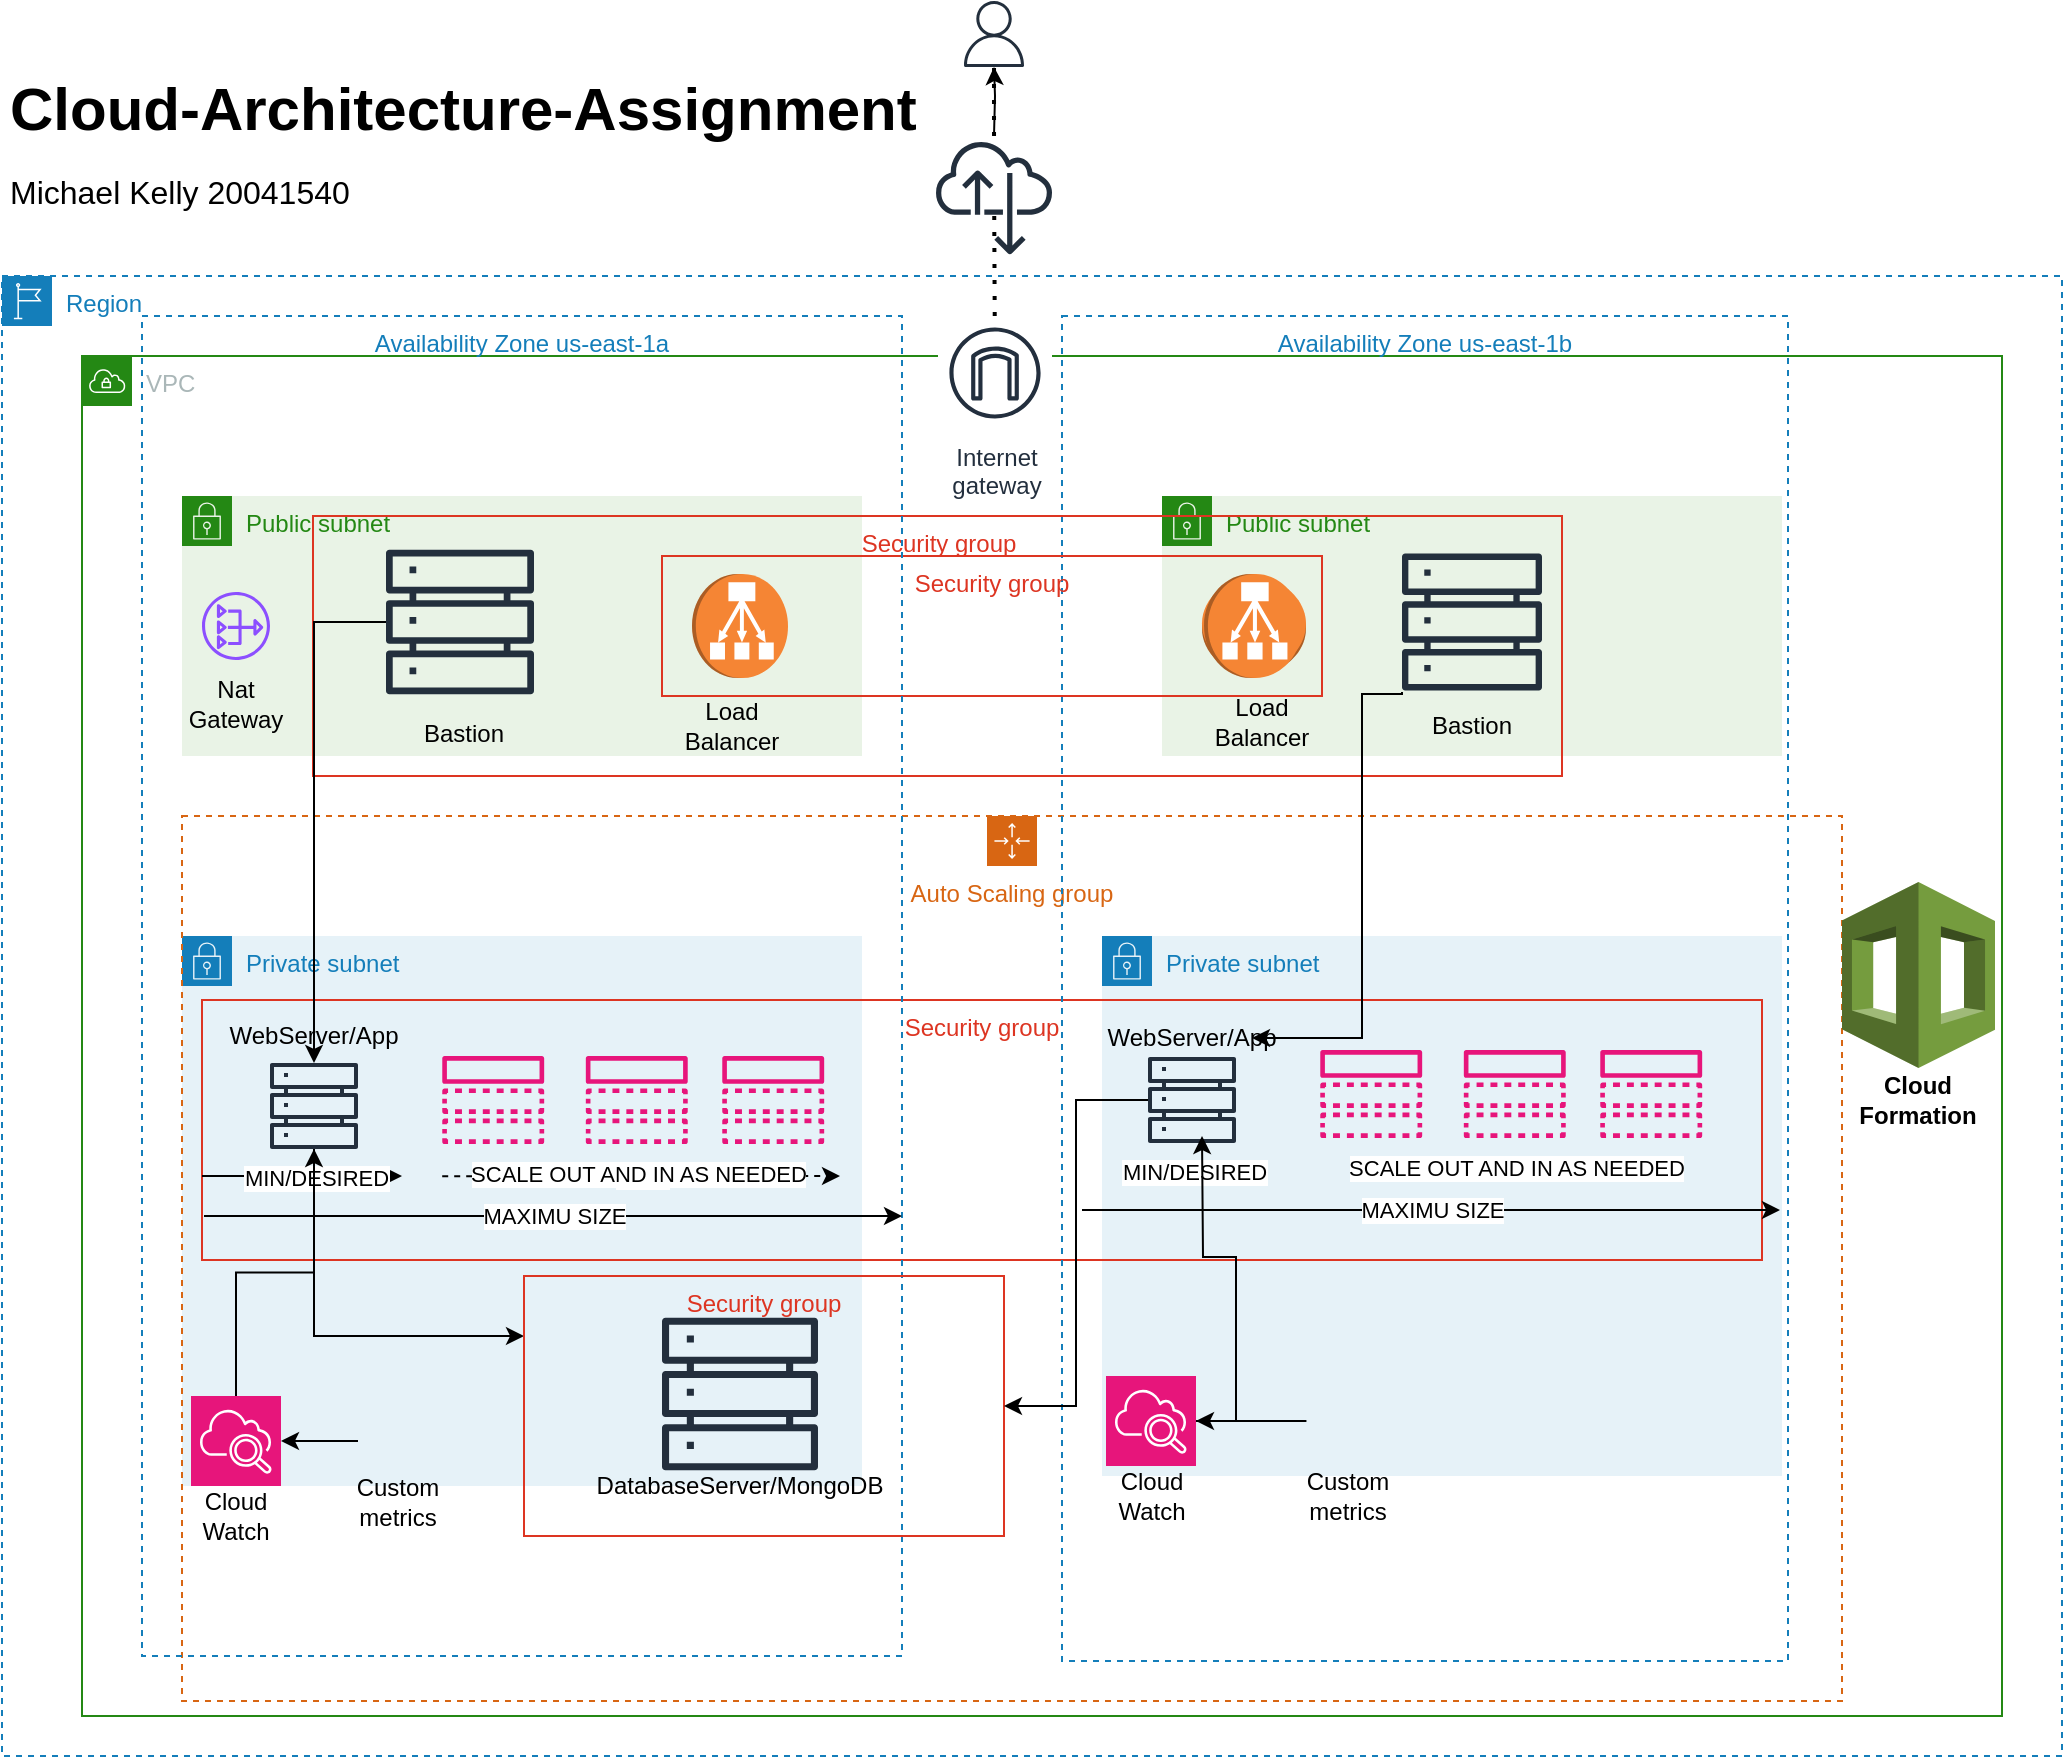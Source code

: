 <mxfile version="22.0.8" type="github">
  <diagram id="Ht1M8jgEwFfnCIfOTk4-" name="Page-1">
    <mxGraphModel dx="1224" dy="779" grid="1" gridSize="10" guides="1" tooltips="1" connect="1" arrows="1" fold="1" page="1" pageScale="1" pageWidth="827" pageHeight="1169" math="0" shadow="0">
      <root>
        <mxCell id="0" />
        <mxCell id="1" parent="0" />
        <mxCell id="-QjtrjUzRDEMRZ5MF8oH-47" value="Cloud-Architecture-Assignment" style="text;html=1;resizable=0;points=[];autosize=1;align=left;verticalAlign=top;spacingTop=-4;fontSize=30;fontStyle=1" parent="1" vertex="1">
          <mxGeometry x="12" y="65.5" width="480" height="40" as="geometry" />
        </mxCell>
        <mxCell id="-QjtrjUzRDEMRZ5MF8oH-48" value="Michael Kelly 20041540" style="text;html=1;resizable=0;points=[];autosize=1;align=left;verticalAlign=top;spacingTop=-4;fontSize=16" parent="1" vertex="1">
          <mxGeometry x="12" y="115.5" width="190" height="30" as="geometry" />
        </mxCell>
        <mxCell id="c5qdCcdymLX-LWGCJBsc-2" value="Region" style="points=[[0,0],[0.25,0],[0.5,0],[0.75,0],[1,0],[1,0.25],[1,0.5],[1,0.75],[1,1],[0.75,1],[0.5,1],[0.25,1],[0,1],[0,0.75],[0,0.5],[0,0.25]];outlineConnect=0;gradientColor=none;html=1;whiteSpace=wrap;fontSize=12;fontStyle=0;container=1;pointerEvents=0;collapsible=0;recursiveResize=0;shape=mxgraph.aws4.group;grIcon=mxgraph.aws4.group_region;strokeColor=#147EBA;fillColor=none;verticalAlign=top;align=left;spacingLeft=30;fontColor=#147EBA;dashed=1;" parent="1" vertex="1">
          <mxGeometry x="10" y="170" width="1030" height="740" as="geometry" />
        </mxCell>
        <mxCell id="c5qdCcdymLX-LWGCJBsc-5" value="VPC" style="points=[[0,0],[0.25,0],[0.5,0],[0.75,0],[1,0],[1,0.25],[1,0.5],[1,0.75],[1,1],[0.75,1],[0.5,1],[0.25,1],[0,1],[0,0.75],[0,0.5],[0,0.25]];outlineConnect=0;gradientColor=none;html=1;whiteSpace=wrap;fontSize=12;fontStyle=0;container=1;pointerEvents=0;collapsible=0;recursiveResize=0;shape=mxgraph.aws4.group;grIcon=mxgraph.aws4.group_vpc;strokeColor=#248814;fillColor=none;verticalAlign=top;align=left;spacingLeft=30;fontColor=#AAB7B8;dashed=0;" parent="c5qdCcdymLX-LWGCJBsc-2" vertex="1">
          <mxGeometry x="40" y="40" width="960" height="680" as="geometry" />
        </mxCell>
        <mxCell id="c5qdCcdymLX-LWGCJBsc-13" value="Private subnet" style="points=[[0,0],[0.25,0],[0.5,0],[0.75,0],[1,0],[1,0.25],[1,0.5],[1,0.75],[1,1],[0.75,1],[0.5,1],[0.25,1],[0,1],[0,0.75],[0,0.5],[0,0.25]];outlineConnect=0;gradientColor=none;html=1;whiteSpace=wrap;fontSize=12;fontStyle=0;container=1;pointerEvents=0;collapsible=0;recursiveResize=0;shape=mxgraph.aws4.group;grIcon=mxgraph.aws4.group_security_group;grStroke=0;strokeColor=#147EBA;fillColor=#E6F2F8;verticalAlign=top;align=left;spacingLeft=30;fontColor=#147EBA;dashed=0;" parent="c5qdCcdymLX-LWGCJBsc-5" vertex="1">
          <mxGeometry x="50" y="290" width="340" height="275" as="geometry" />
        </mxCell>
        <mxCell id="c5qdCcdymLX-LWGCJBsc-14" value="Public subnet" style="points=[[0,0],[0.25,0],[0.5,0],[0.75,0],[1,0],[1,0.25],[1,0.5],[1,0.75],[1,1],[0.75,1],[0.5,1],[0.25,1],[0,1],[0,0.75],[0,0.5],[0,0.25]];outlineConnect=0;gradientColor=none;html=1;whiteSpace=wrap;fontSize=12;fontStyle=0;container=1;pointerEvents=0;collapsible=0;recursiveResize=0;shape=mxgraph.aws4.group;grIcon=mxgraph.aws4.group_security_group;grStroke=0;strokeColor=#248814;fillColor=#E9F3E6;verticalAlign=top;align=left;spacingLeft=30;fontColor=#248814;dashed=0;" parent="c5qdCcdymLX-LWGCJBsc-5" vertex="1">
          <mxGeometry x="50" y="70" width="340" height="130" as="geometry" />
        </mxCell>
        <mxCell id="c5qdCcdymLX-LWGCJBsc-15" value="Public subnet" style="points=[[0,0],[0.25,0],[0.5,0],[0.75,0],[1,0],[1,0.25],[1,0.5],[1,0.75],[1,1],[0.75,1],[0.5,1],[0.25,1],[0,1],[0,0.75],[0,0.5],[0,0.25]];outlineConnect=0;gradientColor=none;html=1;whiteSpace=wrap;fontSize=12;fontStyle=0;container=1;pointerEvents=0;collapsible=0;recursiveResize=0;shape=mxgraph.aws4.group;grIcon=mxgraph.aws4.group_security_group;grStroke=0;strokeColor=#248814;fillColor=#E9F3E6;verticalAlign=top;align=left;spacingLeft=30;fontColor=#248814;dashed=0;" parent="c5qdCcdymLX-LWGCJBsc-5" vertex="1">
          <mxGeometry x="540" y="70" width="310" height="130" as="geometry" />
        </mxCell>
        <mxCell id="c5qdCcdymLX-LWGCJBsc-18" value="Private subnet" style="points=[[0,0],[0.25,0],[0.5,0],[0.75,0],[1,0],[1,0.25],[1,0.5],[1,0.75],[1,1],[0.75,1],[0.5,1],[0.25,1],[0,1],[0,0.75],[0,0.5],[0,0.25]];outlineConnect=0;gradientColor=none;html=1;whiteSpace=wrap;fontSize=12;fontStyle=0;container=1;pointerEvents=0;collapsible=0;recursiveResize=0;shape=mxgraph.aws4.group;grIcon=mxgraph.aws4.group_security_group;grStroke=0;strokeColor=#147EBA;fillColor=#E6F2F8;verticalAlign=top;align=left;spacingLeft=30;fontColor=#147EBA;dashed=0;" parent="c5qdCcdymLX-LWGCJBsc-5" vertex="1">
          <mxGeometry x="510" y="290" width="340" height="270" as="geometry" />
        </mxCell>
        <mxCell id="c5qdCcdymLX-LWGCJBsc-31" value="" style="sketch=0;outlineConnect=0;fontColor=#232F3E;gradientColor=none;fillColor=#232F3D;strokeColor=none;dashed=0;verticalLabelPosition=bottom;verticalAlign=top;align=center;html=1;fontSize=12;fontStyle=0;aspect=fixed;pointerEvents=1;shape=mxgraph.aws4.servers;" parent="c5qdCcdymLX-LWGCJBsc-5" vertex="1">
          <mxGeometry x="660" y="98" width="70" height="70" as="geometry" />
        </mxCell>
        <mxCell id="c5qdCcdymLX-LWGCJBsc-38" value="Bastion" style="text;strokeColor=none;align=center;fillColor=none;html=1;verticalAlign=middle;whiteSpace=wrap;rounded=0;" parent="c5qdCcdymLX-LWGCJBsc-5" vertex="1">
          <mxGeometry x="665" y="170" width="60" height="30" as="geometry" />
        </mxCell>
        <mxCell id="c5qdCcdymLX-LWGCJBsc-30" value="Auto Scaling group" style="points=[[0,0],[0.25,0],[0.5,0],[0.75,0],[1,0],[1,0.25],[1,0.5],[1,0.75],[1,1],[0.75,1],[0.5,1],[0.25,1],[0,1],[0,0.75],[0,0.5],[0,0.25]];outlineConnect=0;gradientColor=none;html=1;whiteSpace=wrap;fontSize=12;fontStyle=0;container=1;pointerEvents=0;collapsible=0;recursiveResize=0;shape=mxgraph.aws4.groupCenter;grIcon=mxgraph.aws4.group_auto_scaling_group;grStroke=1;strokeColor=#D86613;fillColor=none;verticalAlign=top;align=center;fontColor=#D86613;dashed=1;spacingTop=25;" parent="c5qdCcdymLX-LWGCJBsc-5" vertex="1">
          <mxGeometry x="50" y="230" width="830" height="442.5" as="geometry" />
        </mxCell>
        <mxCell id="c5qdCcdymLX-LWGCJBsc-26" value="Security group" style="fillColor=none;strokeColor=#DD3522;verticalAlign=top;fontStyle=0;fontColor=#DD3522;whiteSpace=wrap;html=1;" parent="c5qdCcdymLX-LWGCJBsc-30" vertex="1">
          <mxGeometry x="10" y="92" width="780" height="130" as="geometry" />
        </mxCell>
        <mxCell id="eCCUMSkAHWmk7bYO4hLl-54" value="" style="sketch=0;outlineConnect=0;fontColor=#232F3E;gradientColor=none;fillColor=#232F3D;strokeColor=none;dashed=0;verticalLabelPosition=bottom;verticalAlign=top;align=center;html=1;fontSize=12;fontStyle=0;aspect=fixed;pointerEvents=1;shape=mxgraph.aws4.servers;" vertex="1" parent="c5qdCcdymLX-LWGCJBsc-30">
          <mxGeometry x="483" y="120" width="44" height="44" as="geometry" />
        </mxCell>
        <mxCell id="eCCUMSkAHWmk7bYO4hLl-55" value="WebServer/App" style="text;strokeColor=none;align=center;fillColor=none;html=1;verticalAlign=middle;whiteSpace=wrap;rounded=0;" vertex="1" parent="c5qdCcdymLX-LWGCJBsc-30">
          <mxGeometry x="475" y="92" width="60" height="38" as="geometry" />
        </mxCell>
        <mxCell id="eCCUMSkAHWmk7bYO4hLl-56" value="MIN/DESIRED&lt;br&gt;" style="edgeLabel;html=1;align=center;verticalAlign=middle;resizable=0;points=[];" vertex="1" connectable="0" parent="c5qdCcdymLX-LWGCJBsc-30">
          <mxGeometry x="506" y="178" as="geometry" />
        </mxCell>
        <mxCell id="eCCUMSkAHWmk7bYO4hLl-57" value="" style="endArrow=classic;html=1;rounded=0;" edge="1" parent="c5qdCcdymLX-LWGCJBsc-30">
          <mxGeometry relative="1" as="geometry">
            <mxPoint x="450" y="197" as="sourcePoint" />
            <mxPoint x="799" y="197" as="targetPoint" />
          </mxGeometry>
        </mxCell>
        <mxCell id="eCCUMSkAHWmk7bYO4hLl-58" value="MAXIMU SIZE" style="edgeLabel;resizable=0;html=1;align=center;verticalAlign=middle;" connectable="0" vertex="1" parent="eCCUMSkAHWmk7bYO4hLl-57">
          <mxGeometry relative="1" as="geometry" />
        </mxCell>
        <mxCell id="eCCUMSkAHWmk7bYO4hLl-59" value="" style="sketch=0;outlineConnect=0;fontColor=#232F3E;gradientColor=none;fillColor=#E7157B;strokeColor=none;dashed=0;verticalLabelPosition=bottom;verticalAlign=top;align=center;html=1;fontSize=12;fontStyle=0;aspect=fixed;pointerEvents=1;shape=mxgraph.aws4.topic;" vertex="1" parent="c5qdCcdymLX-LWGCJBsc-30">
          <mxGeometry x="569" y="117" width="51.22" height="44" as="geometry" />
        </mxCell>
        <mxCell id="eCCUMSkAHWmk7bYO4hLl-60" value="" style="sketch=0;outlineConnect=0;fontColor=#232F3E;gradientColor=none;fillColor=#E7157B;strokeColor=none;dashed=0;verticalLabelPosition=bottom;verticalAlign=top;align=center;html=1;fontSize=12;fontStyle=0;aspect=fixed;pointerEvents=1;shape=mxgraph.aws4.topic;" vertex="1" parent="c5qdCcdymLX-LWGCJBsc-30">
          <mxGeometry x="640.78" y="117" width="51.22" height="44" as="geometry" />
        </mxCell>
        <mxCell id="eCCUMSkAHWmk7bYO4hLl-61" value="" style="sketch=0;outlineConnect=0;fontColor=#232F3E;gradientColor=none;fillColor=#E7157B;strokeColor=none;dashed=0;verticalLabelPosition=bottom;verticalAlign=top;align=center;html=1;fontSize=12;fontStyle=0;aspect=fixed;pointerEvents=1;shape=mxgraph.aws4.topic;" vertex="1" parent="c5qdCcdymLX-LWGCJBsc-30">
          <mxGeometry x="709" y="117" width="51.22" height="44" as="geometry" />
        </mxCell>
        <mxCell id="eCCUMSkAHWmk7bYO4hLl-62" value="SCALE OUT AND IN AS NEEDED" style="edgeLabel;html=1;align=center;verticalAlign=middle;resizable=0;points=[];" vertex="1" connectable="0" parent="c5qdCcdymLX-LWGCJBsc-30">
          <mxGeometry x="667.099" y="176.071" as="geometry" />
        </mxCell>
        <mxCell id="c5qdCcdymLX-LWGCJBsc-11" value="Availability Zone us-east-1b" style="fillColor=none;strokeColor=#147EBA;dashed=1;verticalAlign=top;fontStyle=0;fontColor=#147EBA;whiteSpace=wrap;html=1;" parent="c5qdCcdymLX-LWGCJBsc-30" vertex="1">
          <mxGeometry x="440" y="-250" width="363" height="672.5" as="geometry" />
        </mxCell>
        <mxCell id="eCCUMSkAHWmk7bYO4hLl-72" value="" style="sketch=0;points=[[0,0,0],[0.25,0,0],[0.5,0,0],[0.75,0,0],[1,0,0],[0,1,0],[0.25,1,0],[0.5,1,0],[0.75,1,0],[1,1,0],[0,0.25,0],[0,0.5,0],[0,0.75,0],[1,0.25,0],[1,0.5,0],[1,0.75,0]];points=[[0,0,0],[0.25,0,0],[0.5,0,0],[0.75,0,0],[1,0,0],[0,1,0],[0.25,1,0],[0.5,1,0],[0.75,1,0],[1,1,0],[0,0.25,0],[0,0.5,0],[0,0.75,0],[1,0.25,0],[1,0.5,0],[1,0.75,0]];outlineConnect=0;fontColor=#232F3E;fillColor=#E7157B;strokeColor=#ffffff;dashed=0;verticalLabelPosition=bottom;verticalAlign=top;align=center;html=1;fontSize=12;fontStyle=0;aspect=fixed;shape=mxgraph.aws4.resourceIcon;resIcon=mxgraph.aws4.cloudwatch_2;" vertex="1" parent="c5qdCcdymLX-LWGCJBsc-30">
          <mxGeometry x="462" y="280" width="45" height="45" as="geometry" />
        </mxCell>
        <mxCell id="eCCUMSkAHWmk7bYO4hLl-73" style="edgeStyle=orthogonalEdgeStyle;rounded=0;orthogonalLoop=1;jettySize=auto;html=1;" edge="1" parent="c5qdCcdymLX-LWGCJBsc-30" source="eCCUMSkAHWmk7bYO4hLl-72">
          <mxGeometry relative="1" as="geometry">
            <mxPoint x="510" y="160" as="targetPoint" />
          </mxGeometry>
        </mxCell>
        <mxCell id="eCCUMSkAHWmk7bYO4hLl-83" style="edgeStyle=orthogonalEdgeStyle;rounded=0;orthogonalLoop=1;jettySize=auto;html=1;" edge="1" parent="c5qdCcdymLX-LWGCJBsc-30" source="eCCUMSkAHWmk7bYO4hLl-82" target="eCCUMSkAHWmk7bYO4hLl-72">
          <mxGeometry relative="1" as="geometry" />
        </mxCell>
        <mxCell id="eCCUMSkAHWmk7bYO4hLl-82" value="" style="shape=image;html=1;verticalAlign=top;verticalLabelPosition=bottom;labelBackgroundColor=#ffffff;imageAspect=0;aspect=fixed;image=https://cdn4.iconfinder.com/data/icons/app-custom-ui-1/48/Trends-128.png" vertex="1" parent="c5qdCcdymLX-LWGCJBsc-30">
          <mxGeometry x="562.22" y="281.75" width="41.5" height="41.5" as="geometry" />
        </mxCell>
        <mxCell id="eCCUMSkAHWmk7bYO4hLl-92" value="Custom metrics" style="text;html=1;strokeColor=none;fillColor=none;align=center;verticalAlign=middle;whiteSpace=wrap;rounded=0;" vertex="1" parent="c5qdCcdymLX-LWGCJBsc-30">
          <mxGeometry x="552.97" y="325" width="60" height="30" as="geometry" />
        </mxCell>
        <mxCell id="eCCUMSkAHWmk7bYO4hLl-94" value="Cloud Watch" style="text;html=1;strokeColor=none;fillColor=none;align=center;verticalAlign=middle;whiteSpace=wrap;rounded=0;" vertex="1" parent="c5qdCcdymLX-LWGCJBsc-30">
          <mxGeometry x="454.5" y="325" width="60" height="30" as="geometry" />
        </mxCell>
        <mxCell id="eCCUMSkAHWmk7bYO4hLl-16" value="Internet&#xa;gateway" style="sketch=0;outlineConnect=0;fontColor=#232F3E;gradientColor=none;strokeColor=#232F3E;fillColor=#ffffff;dashed=0;verticalLabelPosition=bottom;verticalAlign=top;align=center;html=1;fontSize=12;fontStyle=0;aspect=fixed;shape=mxgraph.aws4.resourceIcon;resIcon=mxgraph.aws4.internet_gateway;" vertex="1" parent="c5qdCcdymLX-LWGCJBsc-5">
          <mxGeometry x="428" y="-20" width="57" height="57" as="geometry" />
        </mxCell>
        <mxCell id="eCCUMSkAHWmk7bYO4hLl-25" value="" style="outlineConnect=0;dashed=0;verticalLabelPosition=bottom;verticalAlign=top;align=center;html=1;shape=mxgraph.aws3.classic_load_balancer;fillColor=#F58534;gradientColor=none;" vertex="1" parent="c5qdCcdymLX-LWGCJBsc-5">
          <mxGeometry x="560" y="111" width="52" height="48" as="geometry" />
        </mxCell>
        <mxCell id="eCCUMSkAHWmk7bYO4hLl-26" value="Security group" style="fillColor=none;strokeColor=#DD3522;verticalAlign=top;fontStyle=0;fontColor=#DD3522;whiteSpace=wrap;html=1;" vertex="1" parent="c5qdCcdymLX-LWGCJBsc-5">
          <mxGeometry x="290" y="100" width="330" height="70" as="geometry" />
        </mxCell>
        <mxCell id="c5qdCcdymLX-LWGCJBsc-39" value="" style="outlineConnect=0;dashed=0;verticalLabelPosition=bottom;verticalAlign=top;align=center;html=1;shape=mxgraph.aws3.cloudformation;fillColor=#759C3E;gradientColor=none;" parent="c5qdCcdymLX-LWGCJBsc-5" vertex="1">
          <mxGeometry x="880" y="263" width="76.5" height="93" as="geometry" />
        </mxCell>
        <mxCell id="eCCUMSkAHWmk7bYO4hLl-27" value="Security group" style="fillColor=none;strokeColor=#DD3522;verticalAlign=top;fontStyle=0;fontColor=#DD3522;whiteSpace=wrap;html=1;" vertex="1" parent="c5qdCcdymLX-LWGCJBsc-5">
          <mxGeometry x="115.5" y="80" width="624.5" height="130" as="geometry" />
        </mxCell>
        <mxCell id="eCCUMSkAHWmk7bYO4hLl-66" style="edgeStyle=orthogonalEdgeStyle;rounded=0;orthogonalLoop=1;jettySize=auto;html=1;" edge="1" parent="c5qdCcdymLX-LWGCJBsc-5" target="eCCUMSkAHWmk7bYO4hLl-55">
          <mxGeometry relative="1" as="geometry">
            <mxPoint x="660" y="168" as="sourcePoint" />
            <mxPoint x="570" y="385.006" as="targetPoint" />
            <Array as="points">
              <mxPoint x="660" y="169" />
              <mxPoint x="640" y="169" />
              <mxPoint x="640" y="341" />
            </Array>
          </mxGeometry>
        </mxCell>
        <mxCell id="eCCUMSkAHWmk7bYO4hLl-84" value="Cloud Formation&lt;br&gt;" style="text;html=1;strokeColor=none;fillColor=none;align=center;verticalAlign=middle;whiteSpace=wrap;rounded=0;fontStyle=1" vertex="1" parent="c5qdCcdymLX-LWGCJBsc-5">
          <mxGeometry x="888" y="357" width="60" height="30" as="geometry" />
        </mxCell>
        <mxCell id="eCCUMSkAHWmk7bYO4hLl-85" value="" style="outlineConnect=0;dashed=0;verticalLabelPosition=bottom;verticalAlign=top;align=center;html=1;shape=mxgraph.aws3.classic_load_balancer;fillColor=#F58534;gradientColor=none;rotation=90;" vertex="1" parent="c5qdCcdymLX-LWGCJBsc-5">
          <mxGeometry x="559.5" y="110.5" width="52" height="49" as="geometry" />
        </mxCell>
        <mxCell id="eCCUMSkAHWmk7bYO4hLl-96" value="Load Balancer" style="text;html=1;strokeColor=none;fillColor=none;align=center;verticalAlign=middle;whiteSpace=wrap;rounded=0;" vertex="1" parent="c5qdCcdymLX-LWGCJBsc-5">
          <mxGeometry x="559.5" y="168" width="60" height="30" as="geometry" />
        </mxCell>
        <mxCell id="c5qdCcdymLX-LWGCJBsc-12" value="Availability Zone us-east-1a" style="fillColor=none;strokeColor=#147EBA;dashed=1;verticalAlign=top;fontStyle=0;fontColor=#147EBA;whiteSpace=wrap;html=1;" parent="c5qdCcdymLX-LWGCJBsc-2" vertex="1">
          <mxGeometry x="70" y="20" width="380" height="670" as="geometry" />
        </mxCell>
        <mxCell id="eCCUMSkAHWmk7bYO4hLl-67" style="edgeStyle=orthogonalEdgeStyle;rounded=0;orthogonalLoop=1;jettySize=auto;html=1;" edge="1" parent="c5qdCcdymLX-LWGCJBsc-2" source="c5qdCcdymLX-LWGCJBsc-19" target="c5qdCcdymLX-LWGCJBsc-27">
          <mxGeometry relative="1" as="geometry">
            <Array as="points">
              <mxPoint x="156" y="530" />
            </Array>
          </mxGeometry>
        </mxCell>
        <mxCell id="c5qdCcdymLX-LWGCJBsc-19" value="" style="sketch=0;outlineConnect=0;fontColor=#232F3E;gradientColor=none;fillColor=#232F3D;strokeColor=none;dashed=0;verticalLabelPosition=bottom;verticalAlign=top;align=center;html=1;fontSize=12;fontStyle=0;aspect=fixed;pointerEvents=1;shape=mxgraph.aws4.servers;" parent="c5qdCcdymLX-LWGCJBsc-2" vertex="1">
          <mxGeometry x="134" y="393" width="44" height="44" as="geometry" />
        </mxCell>
        <mxCell id="c5qdCcdymLX-LWGCJBsc-23" value="" style="sketch=0;outlineConnect=0;fontColor=#232F3E;gradientColor=none;fillColor=#232F3D;strokeColor=none;dashed=0;verticalLabelPosition=bottom;verticalAlign=top;align=center;html=1;fontSize=12;fontStyle=0;aspect=fixed;pointerEvents=1;shape=mxgraph.aws4.servers;" parent="c5qdCcdymLX-LWGCJBsc-2" vertex="1">
          <mxGeometry x="330" y="520" width="78" height="78" as="geometry" />
        </mxCell>
        <mxCell id="eCCUMSkAHWmk7bYO4hLl-63" style="edgeStyle=orthogonalEdgeStyle;rounded=0;orthogonalLoop=1;jettySize=auto;html=1;" edge="1" parent="c5qdCcdymLX-LWGCJBsc-2" source="c5qdCcdymLX-LWGCJBsc-25" target="c5qdCcdymLX-LWGCJBsc-19">
          <mxGeometry relative="1" as="geometry" />
        </mxCell>
        <mxCell id="c5qdCcdymLX-LWGCJBsc-25" value="" style="sketch=0;outlineConnect=0;fontColor=#232F3E;gradientColor=none;fillColor=#232F3D;strokeColor=none;dashed=0;verticalLabelPosition=bottom;verticalAlign=top;align=center;html=1;fontSize=12;fontStyle=0;aspect=fixed;pointerEvents=1;shape=mxgraph.aws4.servers;" parent="c5qdCcdymLX-LWGCJBsc-2" vertex="1">
          <mxGeometry x="192" y="136" width="74" height="74" as="geometry" />
        </mxCell>
        <mxCell id="c5qdCcdymLX-LWGCJBsc-27" value="Security group" style="fillColor=none;strokeColor=#DD3522;verticalAlign=top;fontStyle=0;fontColor=#DD3522;whiteSpace=wrap;html=1;" parent="c5qdCcdymLX-LWGCJBsc-2" vertex="1">
          <mxGeometry x="261" y="500" width="240" height="130" as="geometry" />
        </mxCell>
        <mxCell id="c5qdCcdymLX-LWGCJBsc-33" value="Bastion" style="text;strokeColor=none;align=center;fillColor=none;html=1;verticalAlign=middle;whiteSpace=wrap;rounded=0;" parent="c5qdCcdymLX-LWGCJBsc-2" vertex="1">
          <mxGeometry x="201" y="214" width="60" height="30" as="geometry" />
        </mxCell>
        <mxCell id="c5qdCcdymLX-LWGCJBsc-34" value="WebServer/App" style="text;strokeColor=none;align=center;fillColor=none;html=1;verticalAlign=middle;whiteSpace=wrap;rounded=0;" parent="c5qdCcdymLX-LWGCJBsc-2" vertex="1">
          <mxGeometry x="126" y="365" width="60" height="30" as="geometry" />
        </mxCell>
        <mxCell id="c5qdCcdymLX-LWGCJBsc-36" value="DatabaseServer/MongoDB" style="text;strokeColor=none;align=center;fillColor=none;html=1;verticalAlign=middle;whiteSpace=wrap;rounded=0;" parent="c5qdCcdymLX-LWGCJBsc-2" vertex="1">
          <mxGeometry x="339" y="590" width="60" height="30" as="geometry" />
        </mxCell>
        <mxCell id="eCCUMSkAHWmk7bYO4hLl-1" value="" style="sketch=0;outlineConnect=0;fontColor=#232F3E;gradientColor=none;fillColor=#8C4FFF;strokeColor=none;dashed=0;verticalLabelPosition=bottom;verticalAlign=top;align=center;html=1;fontSize=12;fontStyle=0;aspect=fixed;pointerEvents=1;shape=mxgraph.aws4.nat_gateway;" vertex="1" parent="c5qdCcdymLX-LWGCJBsc-2">
          <mxGeometry x="100" y="158" width="34" height="34" as="geometry" />
        </mxCell>
        <mxCell id="c5qdCcdymLX-LWGCJBsc-32" value="" style="outlineConnect=0;verticalLabelPosition=bottom;verticalAlign=top;align=center;html=1;shape=mxgraph.aws3.classic_load_balancer;fillColor=#F58534;gradientColor=none;rotation=90;strokeWidth=5;" parent="c5qdCcdymLX-LWGCJBsc-2" vertex="1">
          <mxGeometry x="343" y="151" width="52" height="48" as="geometry" />
        </mxCell>
        <mxCell id="eCCUMSkAHWmk7bYO4hLl-29" value="" style="endArrow=classic;html=1;rounded=0;" edge="1" parent="c5qdCcdymLX-LWGCJBsc-2">
          <mxGeometry relative="1" as="geometry">
            <mxPoint x="100" y="450" as="sourcePoint" />
            <mxPoint x="200" y="450" as="targetPoint" />
          </mxGeometry>
        </mxCell>
        <mxCell id="eCCUMSkAHWmk7bYO4hLl-33" value="MIN/DESIRED&lt;br&gt;" style="edgeLabel;html=1;align=center;verticalAlign=middle;resizable=0;points=[];" vertex="1" connectable="0" parent="eCCUMSkAHWmk7bYO4hLl-29">
          <mxGeometry x="0.14" y="-1" relative="1" as="geometry">
            <mxPoint as="offset" />
          </mxGeometry>
        </mxCell>
        <mxCell id="eCCUMSkAHWmk7bYO4hLl-42" value="" style="endArrow=classic;html=1;rounded=0;" edge="1" parent="c5qdCcdymLX-LWGCJBsc-2">
          <mxGeometry relative="1" as="geometry">
            <mxPoint x="101" y="470" as="sourcePoint" />
            <mxPoint x="450" y="470" as="targetPoint" />
          </mxGeometry>
        </mxCell>
        <mxCell id="eCCUMSkAHWmk7bYO4hLl-43" value="MAXIMU SIZE" style="edgeLabel;resizable=0;html=1;align=center;verticalAlign=middle;" connectable="0" vertex="1" parent="eCCUMSkAHWmk7bYO4hLl-42">
          <mxGeometry relative="1" as="geometry" />
        </mxCell>
        <mxCell id="eCCUMSkAHWmk7bYO4hLl-44" value="" style="sketch=0;outlineConnect=0;fontColor=#232F3E;gradientColor=none;fillColor=#E7157B;strokeColor=none;dashed=0;verticalLabelPosition=bottom;verticalAlign=top;align=center;html=1;fontSize=12;fontStyle=0;aspect=fixed;pointerEvents=1;shape=mxgraph.aws4.topic;" vertex="1" parent="c5qdCcdymLX-LWGCJBsc-2">
          <mxGeometry x="220" y="390" width="51.22" height="44" as="geometry" />
        </mxCell>
        <mxCell id="eCCUMSkAHWmk7bYO4hLl-45" value="" style="sketch=0;outlineConnect=0;fontColor=#232F3E;gradientColor=none;fillColor=#E7157B;strokeColor=none;dashed=0;verticalLabelPosition=bottom;verticalAlign=top;align=center;html=1;fontSize=12;fontStyle=0;aspect=fixed;pointerEvents=1;shape=mxgraph.aws4.topic;" vertex="1" parent="c5qdCcdymLX-LWGCJBsc-2">
          <mxGeometry x="291.78" y="390" width="51.22" height="44" as="geometry" />
        </mxCell>
        <mxCell id="eCCUMSkAHWmk7bYO4hLl-46" value="" style="sketch=0;outlineConnect=0;fontColor=#232F3E;gradientColor=none;fillColor=#E7157B;strokeColor=none;dashed=0;verticalLabelPosition=bottom;verticalAlign=top;align=center;html=1;fontSize=12;fontStyle=0;aspect=fixed;pointerEvents=1;shape=mxgraph.aws4.topic;" vertex="1" parent="c5qdCcdymLX-LWGCJBsc-2">
          <mxGeometry x="360" y="390" width="51.22" height="44" as="geometry" />
        </mxCell>
        <mxCell id="eCCUMSkAHWmk7bYO4hLl-47" value="" style="endArrow=classic;html=1;rounded=0;dashed=1;exitX=0.395;exitY=0.642;exitDx=0;exitDy=0;exitPerimeter=0;" edge="1" parent="c5qdCcdymLX-LWGCJBsc-2" source="c5qdCcdymLX-LWGCJBsc-12">
          <mxGeometry relative="1" as="geometry">
            <mxPoint x="319" y="450" as="sourcePoint" />
            <mxPoint x="419" y="450" as="targetPoint" />
          </mxGeometry>
        </mxCell>
        <mxCell id="eCCUMSkAHWmk7bYO4hLl-48" value="Label" style="edgeLabel;resizable=0;html=1;align=center;verticalAlign=middle;" connectable="0" vertex="1" parent="eCCUMSkAHWmk7bYO4hLl-47">
          <mxGeometry relative="1" as="geometry" />
        </mxCell>
        <mxCell id="eCCUMSkAHWmk7bYO4hLl-49" value="SCALE OUT AND IN AS NEEDED" style="edgeLabel;html=1;align=center;verticalAlign=middle;resizable=0;points=[];" vertex="1" connectable="0" parent="eCCUMSkAHWmk7bYO4hLl-47">
          <mxGeometry x="-0.016" y="1" relative="1" as="geometry">
            <mxPoint as="offset" />
          </mxGeometry>
        </mxCell>
        <mxCell id="eCCUMSkAHWmk7bYO4hLl-69" style="edgeStyle=orthogonalEdgeStyle;rounded=0;orthogonalLoop=1;jettySize=auto;html=1;entryX=1;entryY=0.5;entryDx=0;entryDy=0;" edge="1" parent="c5qdCcdymLX-LWGCJBsc-2" source="eCCUMSkAHWmk7bYO4hLl-54" target="c5qdCcdymLX-LWGCJBsc-27">
          <mxGeometry relative="1" as="geometry" />
        </mxCell>
        <mxCell id="eCCUMSkAHWmk7bYO4hLl-81" style="edgeStyle=orthogonalEdgeStyle;rounded=0;orthogonalLoop=1;jettySize=auto;html=1;" edge="1" parent="c5qdCcdymLX-LWGCJBsc-2" source="eCCUMSkAHWmk7bYO4hLl-70" target="c5qdCcdymLX-LWGCJBsc-19">
          <mxGeometry relative="1" as="geometry" />
        </mxCell>
        <mxCell id="eCCUMSkAHWmk7bYO4hLl-70" value="" style="sketch=0;points=[[0,0,0],[0.25,0,0],[0.5,0,0],[0.75,0,0],[1,0,0],[0,1,0],[0.25,1,0],[0.5,1,0],[0.75,1,0],[1,1,0],[0,0.25,0],[0,0.5,0],[0,0.75,0],[1,0.25,0],[1,0.5,0],[1,0.75,0]];points=[[0,0,0],[0.25,0,0],[0.5,0,0],[0.75,0,0],[1,0,0],[0,1,0],[0.25,1,0],[0.5,1,0],[0.75,1,0],[1,1,0],[0,0.25,0],[0,0.5,0],[0,0.75,0],[1,0.25,0],[1,0.5,0],[1,0.75,0]];outlineConnect=0;fontColor=#232F3E;fillColor=#E7157B;strokeColor=#ffffff;dashed=0;verticalLabelPosition=bottom;verticalAlign=top;align=center;html=1;fontSize=12;fontStyle=0;aspect=fixed;shape=mxgraph.aws4.resourceIcon;resIcon=mxgraph.aws4.cloudwatch_2;" vertex="1" parent="c5qdCcdymLX-LWGCJBsc-2">
          <mxGeometry x="94.5" y="560" width="45" height="45" as="geometry" />
        </mxCell>
        <mxCell id="eCCUMSkAHWmk7bYO4hLl-79" value="" style="edgeStyle=orthogonalEdgeStyle;rounded=0;orthogonalLoop=1;jettySize=auto;html=1;" edge="1" parent="c5qdCcdymLX-LWGCJBsc-2" source="eCCUMSkAHWmk7bYO4hLl-76" target="eCCUMSkAHWmk7bYO4hLl-70">
          <mxGeometry relative="1" as="geometry" />
        </mxCell>
        <mxCell id="eCCUMSkAHWmk7bYO4hLl-76" value="" style="shape=image;html=1;verticalAlign=top;verticalLabelPosition=bottom;labelBackgroundColor=#ffffff;imageAspect=0;aspect=fixed;image=https://cdn4.iconfinder.com/data/icons/app-custom-ui-1/48/Trends-128.png" vertex="1" parent="c5qdCcdymLX-LWGCJBsc-2">
          <mxGeometry x="178" y="563" width="39" height="39" as="geometry" />
        </mxCell>
        <mxCell id="eCCUMSkAHWmk7bYO4hLl-91" value="Custom metrics" style="text;html=1;strokeColor=none;fillColor=none;align=center;verticalAlign=middle;whiteSpace=wrap;rounded=0;" vertex="1" parent="c5qdCcdymLX-LWGCJBsc-2">
          <mxGeometry x="167.5" y="598" width="60" height="30" as="geometry" />
        </mxCell>
        <mxCell id="eCCUMSkAHWmk7bYO4hLl-93" value="Cloud Watch" style="text;html=1;strokeColor=none;fillColor=none;align=center;verticalAlign=middle;whiteSpace=wrap;rounded=0;" vertex="1" parent="c5qdCcdymLX-LWGCJBsc-2">
          <mxGeometry x="87" y="605" width="60" height="30" as="geometry" />
        </mxCell>
        <mxCell id="eCCUMSkAHWmk7bYO4hLl-95" value="Load Balancer" style="text;html=1;strokeColor=none;fillColor=none;align=center;verticalAlign=middle;whiteSpace=wrap;rounded=0;" vertex="1" parent="c5qdCcdymLX-LWGCJBsc-2">
          <mxGeometry x="335" y="210" width="60" height="30" as="geometry" />
        </mxCell>
        <mxCell id="eCCUMSkAHWmk7bYO4hLl-97" value="Nat Gateway" style="text;html=1;strokeColor=none;fillColor=none;align=center;verticalAlign=middle;whiteSpace=wrap;rounded=0;" vertex="1" parent="c5qdCcdymLX-LWGCJBsc-2">
          <mxGeometry x="87" y="199" width="60" height="30" as="geometry" />
        </mxCell>
        <mxCell id="eCCUMSkAHWmk7bYO4hLl-8" value="" style="sketch=0;outlineConnect=0;fontColor=#232F3E;gradientColor=none;fillColor=#232F3D;strokeColor=none;dashed=0;verticalLabelPosition=bottom;verticalAlign=top;align=center;html=1;fontSize=12;fontStyle=0;aspect=fixed;pointerEvents=1;shape=mxgraph.aws4.user;" vertex="1" parent="1">
          <mxGeometry x="489.51" y="32.5" width="33" height="33" as="geometry" />
        </mxCell>
        <mxCell id="eCCUMSkAHWmk7bYO4hLl-28" value="" style="edgeStyle=orthogonalEdgeStyle;rounded=0;orthogonalLoop=1;jettySize=auto;html=1;" edge="1" parent="1" target="eCCUMSkAHWmk7bYO4hLl-8">
          <mxGeometry relative="1" as="geometry">
            <mxPoint x="506" y="100" as="sourcePoint" />
          </mxGeometry>
        </mxCell>
        <mxCell id="eCCUMSkAHWmk7bYO4hLl-21" value="" style="endArrow=none;dashed=1;html=1;dashPattern=1 3;strokeWidth=2;rounded=0;" edge="1" parent="1" source="eCCUMSkAHWmk7bYO4hLl-16">
          <mxGeometry width="50" height="50" relative="1" as="geometry">
            <mxPoint x="497" y="180" as="sourcePoint" />
            <mxPoint x="506.105" y="137" as="targetPoint" />
          </mxGeometry>
        </mxCell>
        <mxCell id="eCCUMSkAHWmk7bYO4hLl-22" value="" style="endArrow=none;dashed=1;html=1;dashPattern=1 3;strokeWidth=2;rounded=0;" edge="1" parent="1" target="eCCUMSkAHWmk7bYO4hLl-8">
          <mxGeometry width="50" height="50" relative="1" as="geometry">
            <mxPoint x="506.014" y="100" as="sourcePoint" />
            <mxPoint x="560" y="50" as="targetPoint" />
          </mxGeometry>
        </mxCell>
        <mxCell id="eCCUMSkAHWmk7bYO4hLl-90" value="" style="sketch=0;outlineConnect=0;fontColor=#232F3E;gradientColor=none;fillColor=#232F3D;strokeColor=none;dashed=0;verticalLabelPosition=bottom;verticalAlign=top;align=center;html=1;fontSize=12;fontStyle=0;aspect=fixed;pointerEvents=1;shape=mxgraph.aws4.internet_alt22;" vertex="1" parent="1">
          <mxGeometry x="477.01" y="101.5" width="58" height="58" as="geometry" />
        </mxCell>
      </root>
    </mxGraphModel>
  </diagram>
</mxfile>
